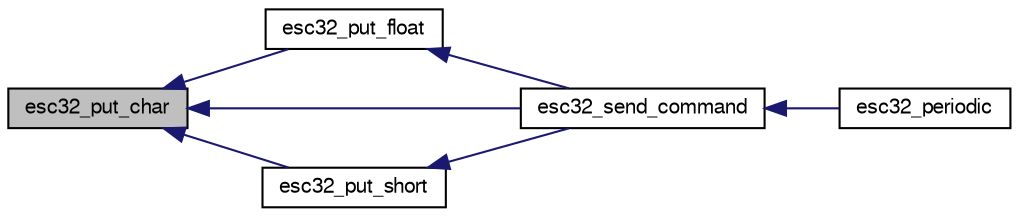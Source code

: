 digraph "esc32_put_char"
{
  edge [fontname="FreeSans",fontsize="10",labelfontname="FreeSans",labelfontsize="10"];
  node [fontname="FreeSans",fontsize="10",shape=record];
  rankdir="LR";
  Node1 [label="esc32_put_char",height=0.2,width=0.4,color="black", fillcolor="grey75", style="filled", fontcolor="black"];
  Node1 -> Node2 [dir="back",color="midnightblue",fontsize="10",style="solid",fontname="FreeSans"];
  Node2 [label="esc32_put_float",height=0.2,width=0.4,color="black", fillcolor="white", style="filled",URL="$esc32_8c.html#ac2887928cd81bcd80e3302c031bfdd28"];
  Node2 -> Node3 [dir="back",color="midnightblue",fontsize="10",style="solid",fontname="FreeSans"];
  Node3 [label="esc32_send_command",height=0.2,width=0.4,color="black", fillcolor="white", style="filled",URL="$esc32_8c.html#af0f37338dd7c2bea6f0b9aef4d501708"];
  Node3 -> Node4 [dir="back",color="midnightblue",fontsize="10",style="solid",fontname="FreeSans"];
  Node4 [label="esc32_periodic",height=0.2,width=0.4,color="black", fillcolor="white", style="filled",URL="$esc32_8h.html#a0ea641180adcdfecf85874250a5606cf"];
  Node1 -> Node5 [dir="back",color="midnightblue",fontsize="10",style="solid",fontname="FreeSans"];
  Node5 [label="esc32_put_short",height=0.2,width=0.4,color="black", fillcolor="white", style="filled",URL="$esc32_8c.html#af8e2bf10bab543222e2509164e4ac97a"];
  Node5 -> Node3 [dir="back",color="midnightblue",fontsize="10",style="solid",fontname="FreeSans"];
  Node1 -> Node3 [dir="back",color="midnightblue",fontsize="10",style="solid",fontname="FreeSans"];
}
